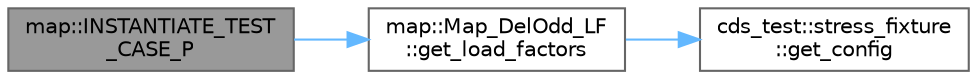 digraph "map::INSTANTIATE_TEST_CASE_P"
{
 // LATEX_PDF_SIZE
  bgcolor="transparent";
  edge [fontname=Helvetica,fontsize=10,labelfontname=Helvetica,labelfontsize=10];
  node [fontname=Helvetica,fontsize=10,shape=box,height=0.2,width=0.4];
  rankdir="LR";
  Node1 [id="Node000001",label="map::INSTANTIATE_TEST\l_CASE_P",height=0.2,width=0.4,color="gray40", fillcolor="grey60", style="filled", fontcolor="black",tooltip=" "];
  Node1 -> Node2 [id="edge3_Node000001_Node000002",color="steelblue1",style="solid",tooltip=" "];
  Node2 [id="Node000002",label="map::Map_DelOdd_LF\l::get_load_factors",height=0.2,width=0.4,color="grey40", fillcolor="white", style="filled",URL="$classmap_1_1_map___del_odd___l_f.html#ab7f73f0d81eef18263ff39c16b7c4724",tooltip=" "];
  Node2 -> Node3 [id="edge4_Node000002_Node000003",color="steelblue1",style="solid",tooltip=" "];
  Node3 [id="Node000003",label="cds_test::stress_fixture\l::get_config",height=0.2,width=0.4,color="grey40", fillcolor="white", style="filled",URL="$classcds__test_1_1stress__fixture.html#afbe21bf364b2e401477d3fab40ee25e6",tooltip=" "];
}
